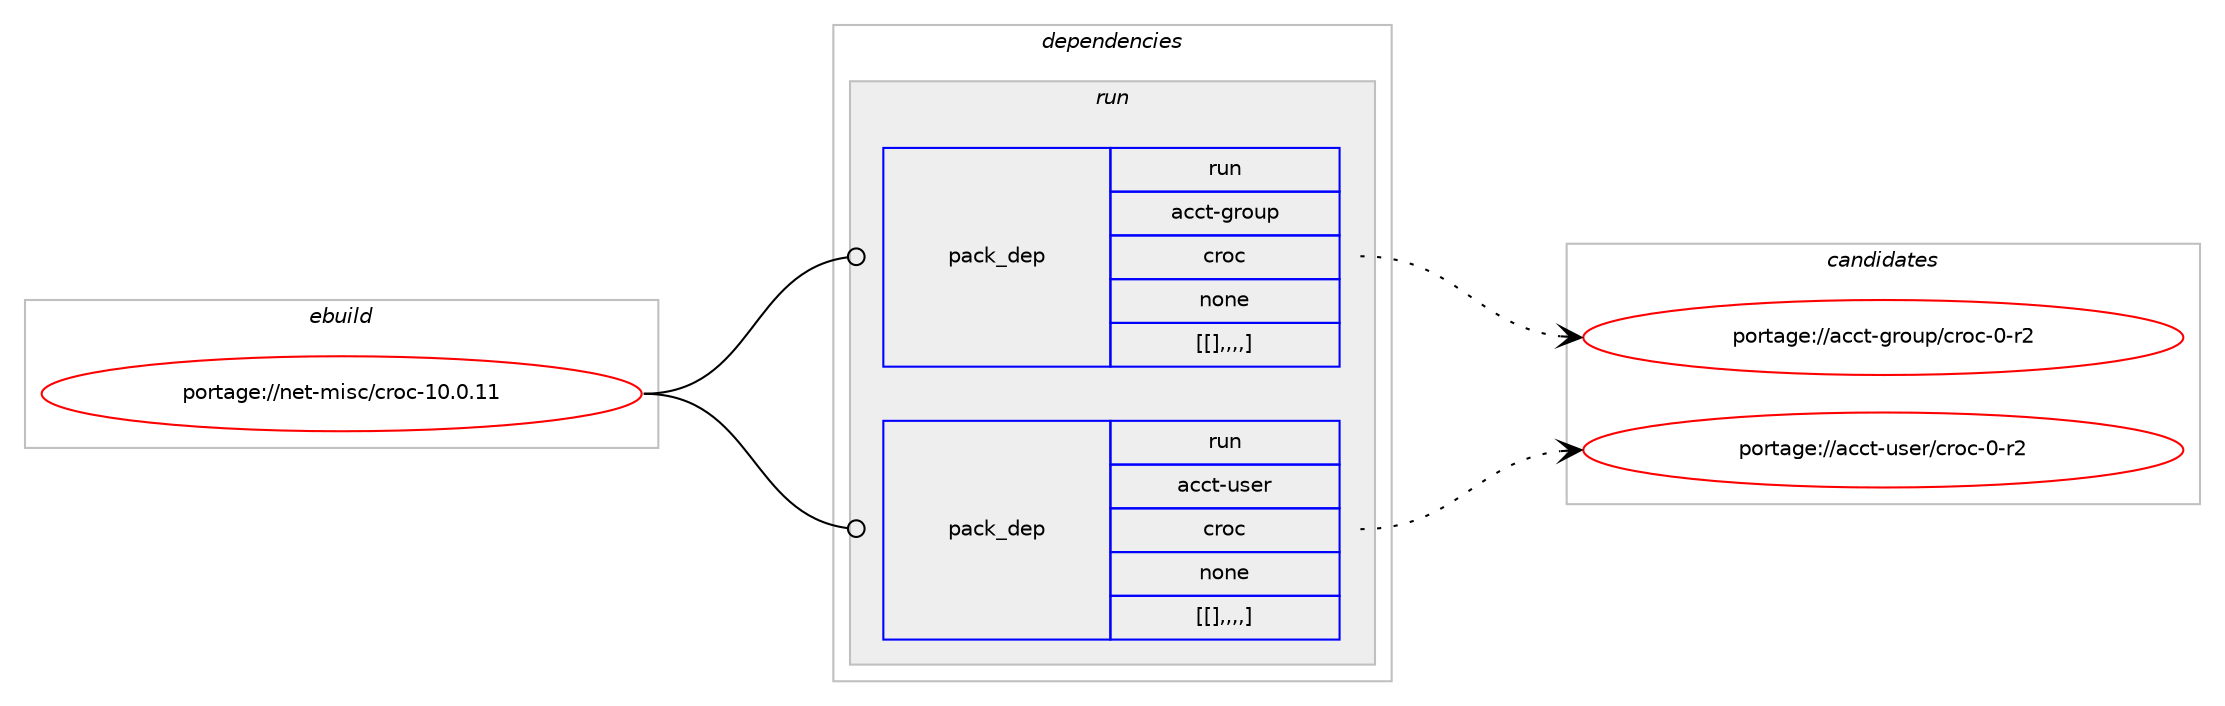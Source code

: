digraph prolog {

# *************
# Graph options
# *************

newrank=true;
concentrate=true;
compound=true;
graph [rankdir=LR,fontname=Helvetica,fontsize=10,ranksep=1.5];#, ranksep=2.5, nodesep=0.2];
edge  [arrowhead=vee];
node  [fontname=Helvetica,fontsize=10];

# **********
# The ebuild
# **********

subgraph cluster_leftcol {
color=gray;
label=<<i>ebuild</i>>;
id [label="portage://net-misc/croc-10.0.11", color=red, width=4, href="../net-misc/croc-10.0.11.svg"];
}

# ****************
# The dependencies
# ****************

subgraph cluster_midcol {
color=gray;
label=<<i>dependencies</i>>;
subgraph cluster_compile {
fillcolor="#eeeeee";
style=filled;
label=<<i>compile</i>>;
}
subgraph cluster_compileandrun {
fillcolor="#eeeeee";
style=filled;
label=<<i>compile and run</i>>;
}
subgraph cluster_run {
fillcolor="#eeeeee";
style=filled;
label=<<i>run</i>>;
subgraph pack281664 {
dependency385196 [label=<<TABLE BORDER="0" CELLBORDER="1" CELLSPACING="0" CELLPADDING="4" WIDTH="220"><TR><TD ROWSPAN="6" CELLPADDING="30">pack_dep</TD></TR><TR><TD WIDTH="110">run</TD></TR><TR><TD>acct-group</TD></TR><TR><TD>croc</TD></TR><TR><TD>none</TD></TR><TR><TD>[[],,,,]</TD></TR></TABLE>>, shape=none, color=blue];
}
id:e -> dependency385196:w [weight=20,style="solid",arrowhead="odot"];
subgraph pack281665 {
dependency385197 [label=<<TABLE BORDER="0" CELLBORDER="1" CELLSPACING="0" CELLPADDING="4" WIDTH="220"><TR><TD ROWSPAN="6" CELLPADDING="30">pack_dep</TD></TR><TR><TD WIDTH="110">run</TD></TR><TR><TD>acct-user</TD></TR><TR><TD>croc</TD></TR><TR><TD>none</TD></TR><TR><TD>[[],,,,]</TD></TR></TABLE>>, shape=none, color=blue];
}
id:e -> dependency385197:w [weight=20,style="solid",arrowhead="odot"];
}
}

# **************
# The candidates
# **************

subgraph cluster_choices {
rank=same;
color=gray;
label=<<i>candidates</i>>;

subgraph choice281664 {
color=black;
nodesep=1;
choice9799991164510311411111711247991141119945484511450 [label="portage://acct-group/croc-0-r2", color=red, width=4,href="../acct-group/croc-0-r2.svg"];
dependency385196:e -> choice9799991164510311411111711247991141119945484511450:w [style=dotted,weight="100"];
}
subgraph choice281665 {
color=black;
nodesep=1;
choice9799991164511711510111447991141119945484511450 [label="portage://acct-user/croc-0-r2", color=red, width=4,href="../acct-user/croc-0-r2.svg"];
dependency385197:e -> choice9799991164511711510111447991141119945484511450:w [style=dotted,weight="100"];
}
}

}
